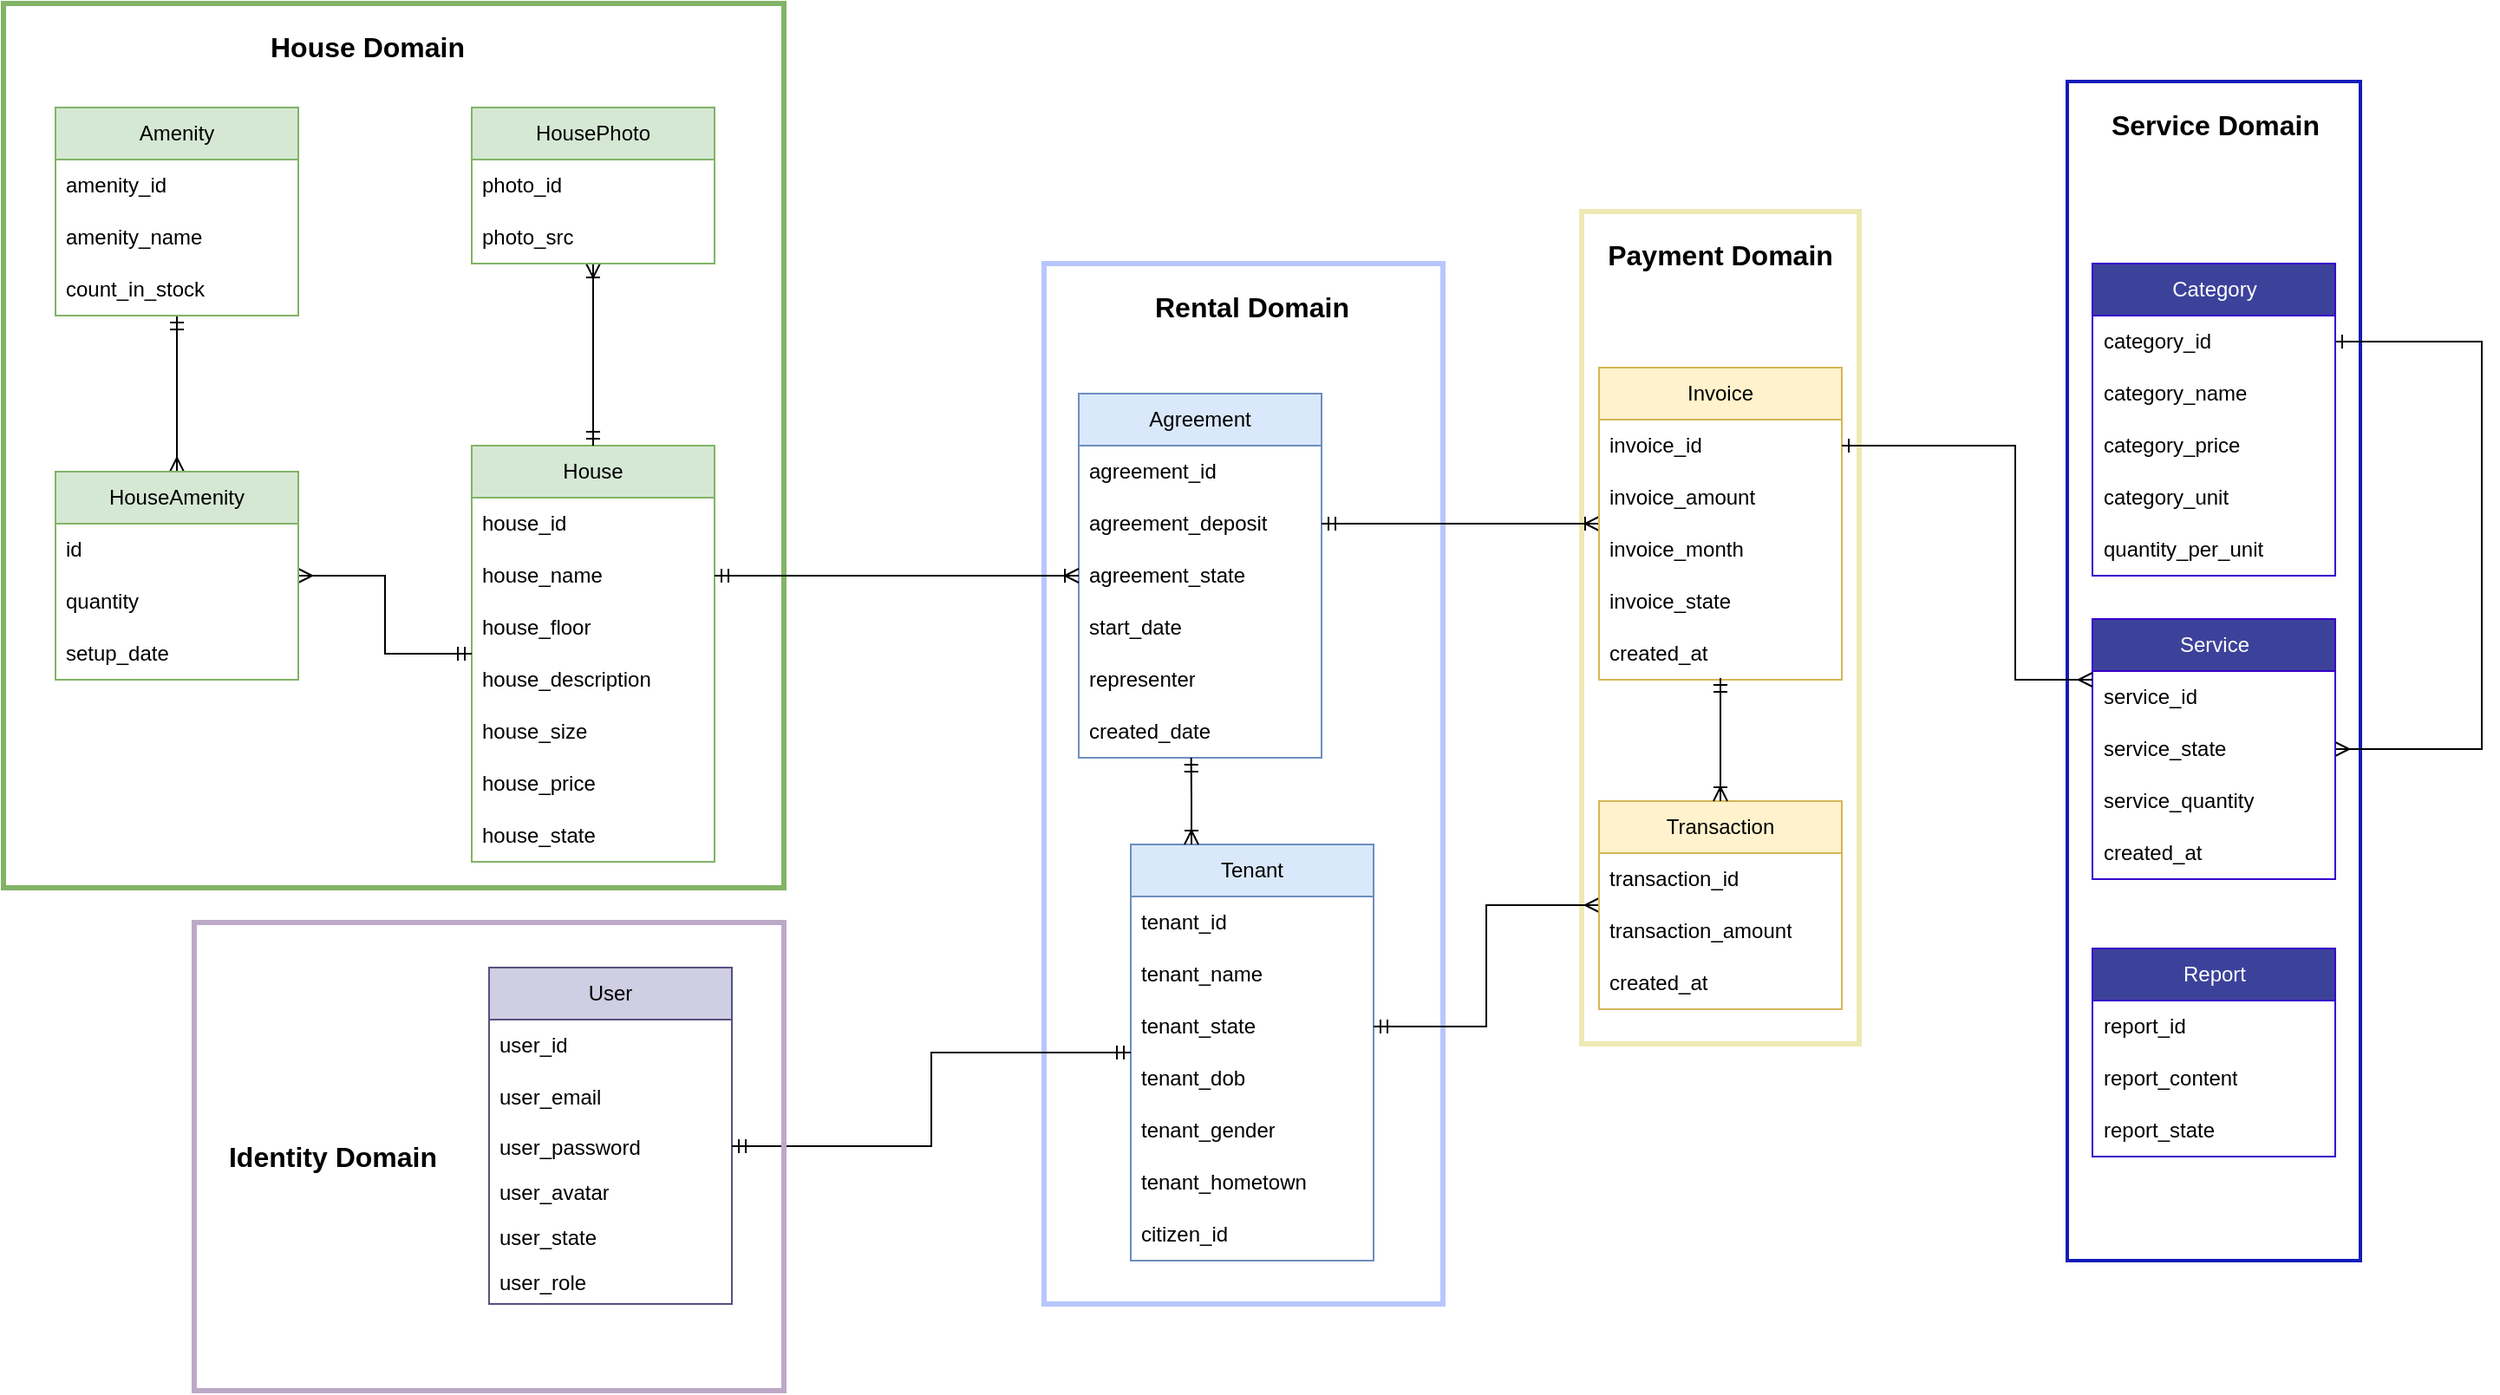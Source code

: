 <mxfile version="24.7.16">
  <diagram name="Trang-1" id="X8OQW3Ds7w9uzP3SV44F">
    <mxGraphModel dx="1290" dy="1786" grid="1" gridSize="10" guides="1" tooltips="1" connect="1" arrows="1" fold="1" page="1" pageScale="1" pageWidth="827" pageHeight="1169" math="0" shadow="0">
      <root>
        <mxCell id="0" />
        <mxCell id="1" parent="0" />
        <mxCell id="Hpprdal5ZbJSq59avDfg-80" value="" style="rounded=0;whiteSpace=wrap;html=1;fillColor=none;strokeWidth=3;strokeColor=#b8c6ff;" parent="1" vertex="1">
          <mxGeometry x="630" y="10" width="230" height="600" as="geometry" />
        </mxCell>
        <mxCell id="Hpprdal5ZbJSq59avDfg-74" value="" style="rounded=0;whiteSpace=wrap;html=1;fillColor=none;strokeColor=#82b366;strokeWidth=3;align=center;" parent="1" vertex="1">
          <mxGeometry x="30" y="-140" width="450" height="510" as="geometry" />
        </mxCell>
        <mxCell id="Hpprdal5ZbJSq59avDfg-76" value="" style="rounded=0;whiteSpace=wrap;html=1;gradientColor=none;fillColor=none;strokeWidth=3;strokeColor=#eee9b4;" parent="1" vertex="1">
          <mxGeometry x="940" y="-20" width="160" height="480" as="geometry" />
        </mxCell>
        <mxCell id="Hpprdal5ZbJSq59avDfg-1" value="User" style="swimlane;fontStyle=0;childLayout=stackLayout;horizontal=1;startSize=30;horizontalStack=0;resizeParent=1;resizeParentMax=0;resizeLast=0;collapsible=1;marginBottom=0;whiteSpace=wrap;html=1;fillColor=#d0cee2;strokeColor=#56517e;" parent="1" vertex="1">
          <mxGeometry x="310" y="416" width="140" height="194" as="geometry">
            <mxRectangle x="640" y="360" width="60" height="30" as="alternateBounds" />
          </mxGeometry>
        </mxCell>
        <mxCell id="Hpprdal5ZbJSq59avDfg-2" value="user_id&lt;span style=&quot;white-space: pre;&quot;&gt;&#x9;&lt;/span&gt;" style="text;strokeColor=none;fillColor=none;align=left;verticalAlign=middle;spacingLeft=4;spacingRight=4;overflow=hidden;points=[[0,0.5],[1,0.5]];portConstraint=eastwest;rotatable=0;whiteSpace=wrap;html=1;" parent="Hpprdal5ZbJSq59avDfg-1" vertex="1">
          <mxGeometry y="30" width="140" height="30" as="geometry" />
        </mxCell>
        <mxCell id="Hpprdal5ZbJSq59avDfg-3" value="user_email" style="text;strokeColor=none;fillColor=none;align=left;verticalAlign=middle;spacingLeft=4;spacingRight=4;overflow=hidden;points=[[0,0.5],[1,0.5]];portConstraint=eastwest;rotatable=0;whiteSpace=wrap;html=1;" parent="Hpprdal5ZbJSq59avDfg-1" vertex="1">
          <mxGeometry y="60" width="140" height="30" as="geometry" />
        </mxCell>
        <mxCell id="Hpprdal5ZbJSq59avDfg-9" value="user_password" style="text;strokeColor=none;fillColor=none;align=left;verticalAlign=top;spacingLeft=4;spacingRight=4;overflow=hidden;rotatable=0;points=[[0,0.5],[1,0.5]];portConstraint=eastwest;whiteSpace=wrap;html=1;" parent="Hpprdal5ZbJSq59avDfg-1" vertex="1">
          <mxGeometry y="90" width="140" height="26" as="geometry" />
        </mxCell>
        <mxCell id="Hpprdal5ZbJSq59avDfg-8" value="user_avatar" style="text;strokeColor=none;fillColor=none;align=left;verticalAlign=top;spacingLeft=4;spacingRight=4;overflow=hidden;rotatable=0;points=[[0,0.5],[1,0.5]];portConstraint=eastwest;whiteSpace=wrap;html=1;" parent="Hpprdal5ZbJSq59avDfg-1" vertex="1">
          <mxGeometry y="116" width="140" height="26" as="geometry" />
        </mxCell>
        <mxCell id="Hpprdal5ZbJSq59avDfg-7" value="user_state" style="text;strokeColor=none;fillColor=none;align=left;verticalAlign=top;spacingLeft=4;spacingRight=4;overflow=hidden;rotatable=0;points=[[0,0.5],[1,0.5]];portConstraint=eastwest;whiteSpace=wrap;html=1;" parent="Hpprdal5ZbJSq59avDfg-1" vertex="1">
          <mxGeometry y="142" width="140" height="26" as="geometry" />
        </mxCell>
        <mxCell id="Hpprdal5ZbJSq59avDfg-10" value="user_role" style="text;strokeColor=none;fillColor=none;align=left;verticalAlign=top;spacingLeft=4;spacingRight=4;overflow=hidden;rotatable=0;points=[[0,0.5],[1,0.5]];portConstraint=eastwest;whiteSpace=wrap;html=1;" parent="Hpprdal5ZbJSq59avDfg-1" vertex="1">
          <mxGeometry y="168" width="140" height="26" as="geometry" />
        </mxCell>
        <mxCell id="Hpprdal5ZbJSq59avDfg-11" value="Tenant" style="swimlane;fontStyle=0;childLayout=stackLayout;horizontal=1;startSize=30;horizontalStack=0;resizeParent=1;resizeParentMax=0;resizeLast=0;collapsible=1;marginBottom=0;whiteSpace=wrap;html=1;fillColor=#dae8fc;strokeColor=#6c8ebf;" parent="1" vertex="1">
          <mxGeometry x="680" y="345" width="140" height="240" as="geometry">
            <mxRectangle x="570" y="180" width="80" height="30" as="alternateBounds" />
          </mxGeometry>
        </mxCell>
        <mxCell id="Hpprdal5ZbJSq59avDfg-12" value="tenant_id" style="text;strokeColor=none;fillColor=none;align=left;verticalAlign=middle;spacingLeft=4;spacingRight=4;overflow=hidden;points=[[0,0.5],[1,0.5]];portConstraint=eastwest;rotatable=0;whiteSpace=wrap;html=1;" parent="Hpprdal5ZbJSq59avDfg-11" vertex="1">
          <mxGeometry y="30" width="140" height="30" as="geometry" />
        </mxCell>
        <mxCell id="Hpprdal5ZbJSq59avDfg-13" value="tenant_name" style="text;strokeColor=none;fillColor=none;align=left;verticalAlign=middle;spacingLeft=4;spacingRight=4;overflow=hidden;points=[[0,0.5],[1,0.5]];portConstraint=eastwest;rotatable=0;whiteSpace=wrap;html=1;" parent="Hpprdal5ZbJSq59avDfg-11" vertex="1">
          <mxGeometry y="60" width="140" height="30" as="geometry" />
        </mxCell>
        <mxCell id="Hpprdal5ZbJSq59avDfg-14" value="tenant_state" style="text;strokeColor=none;fillColor=none;align=left;verticalAlign=middle;spacingLeft=4;spacingRight=4;overflow=hidden;points=[[0,0.5],[1,0.5]];portConstraint=eastwest;rotatable=0;whiteSpace=wrap;html=1;" parent="Hpprdal5ZbJSq59avDfg-11" vertex="1">
          <mxGeometry y="90" width="140" height="30" as="geometry" />
        </mxCell>
        <mxCell id="Hpprdal5ZbJSq59avDfg-15" value="tenant_dob" style="text;strokeColor=none;fillColor=none;align=left;verticalAlign=middle;spacingLeft=4;spacingRight=4;overflow=hidden;points=[[0,0.5],[1,0.5]];portConstraint=eastwest;rotatable=0;whiteSpace=wrap;html=1;" parent="Hpprdal5ZbJSq59avDfg-11" vertex="1">
          <mxGeometry y="120" width="140" height="30" as="geometry" />
        </mxCell>
        <mxCell id="Hpprdal5ZbJSq59avDfg-19" value="tenant_gender" style="text;strokeColor=none;fillColor=none;align=left;verticalAlign=middle;spacingLeft=4;spacingRight=4;overflow=hidden;points=[[0,0.5],[1,0.5]];portConstraint=eastwest;rotatable=0;whiteSpace=wrap;html=1;" parent="Hpprdal5ZbJSq59avDfg-11" vertex="1">
          <mxGeometry y="150" width="140" height="30" as="geometry" />
        </mxCell>
        <mxCell id="Hpprdal5ZbJSq59avDfg-18" value="tenant_hometown" style="text;strokeColor=none;fillColor=none;align=left;verticalAlign=middle;spacingLeft=4;spacingRight=4;overflow=hidden;points=[[0,0.5],[1,0.5]];portConstraint=eastwest;rotatable=0;whiteSpace=wrap;html=1;" parent="Hpprdal5ZbJSq59avDfg-11" vertex="1">
          <mxGeometry y="180" width="140" height="30" as="geometry" />
        </mxCell>
        <mxCell id="Hpprdal5ZbJSq59avDfg-16" value="citizen_id" style="text;strokeColor=none;fillColor=none;align=left;verticalAlign=middle;spacingLeft=4;spacingRight=4;overflow=hidden;points=[[0,0.5],[1,0.5]];portConstraint=eastwest;rotatable=0;whiteSpace=wrap;html=1;" parent="Hpprdal5ZbJSq59avDfg-11" vertex="1">
          <mxGeometry y="210" width="140" height="30" as="geometry" />
        </mxCell>
        <mxCell id="Hpprdal5ZbJSq59avDfg-62" style="edgeStyle=orthogonalEdgeStyle;rounded=0;orthogonalLoop=1;jettySize=auto;html=1;endArrow=ERmany;endFill=0;startArrow=ERmandOne;startFill=0;" parent="1" source="Hpprdal5ZbJSq59avDfg-20" target="Hpprdal5ZbJSq59avDfg-39" edge="1">
          <mxGeometry relative="1" as="geometry" />
        </mxCell>
        <mxCell id="Hpprdal5ZbJSq59avDfg-20" value="Amenity" style="swimlane;fontStyle=0;childLayout=stackLayout;horizontal=1;startSize=30;horizontalStack=0;resizeParent=1;resizeParentMax=0;resizeLast=0;collapsible=1;marginBottom=0;whiteSpace=wrap;html=1;fillColor=#d5e8d4;strokeColor=#82b366;" parent="1" vertex="1">
          <mxGeometry x="60" y="-80" width="140" height="120" as="geometry">
            <mxRectangle x="70" y="320" width="80" height="30" as="alternateBounds" />
          </mxGeometry>
        </mxCell>
        <mxCell id="Hpprdal5ZbJSq59avDfg-21" value="amenity_id" style="text;strokeColor=none;fillColor=none;align=left;verticalAlign=middle;spacingLeft=4;spacingRight=4;overflow=hidden;points=[[0,0.5],[1,0.5]];portConstraint=eastwest;rotatable=0;whiteSpace=wrap;html=1;" parent="Hpprdal5ZbJSq59avDfg-20" vertex="1">
          <mxGeometry y="30" width="140" height="30" as="geometry" />
        </mxCell>
        <mxCell id="Hpprdal5ZbJSq59avDfg-22" value="amenity_name" style="text;strokeColor=none;fillColor=none;align=left;verticalAlign=middle;spacingLeft=4;spacingRight=4;overflow=hidden;points=[[0,0.5],[1,0.5]];portConstraint=eastwest;rotatable=0;whiteSpace=wrap;html=1;" parent="Hpprdal5ZbJSq59avDfg-20" vertex="1">
          <mxGeometry y="60" width="140" height="30" as="geometry" />
        </mxCell>
        <mxCell id="Hpprdal5ZbJSq59avDfg-23" value="count_in_stock" style="text;strokeColor=none;fillColor=none;align=left;verticalAlign=middle;spacingLeft=4;spacingRight=4;overflow=hidden;points=[[0,0.5],[1,0.5]];portConstraint=eastwest;rotatable=0;whiteSpace=wrap;html=1;" parent="Hpprdal5ZbJSq59avDfg-20" vertex="1">
          <mxGeometry y="90" width="140" height="30" as="geometry" />
        </mxCell>
        <mxCell id="Hpprdal5ZbJSq59avDfg-24" value="House" style="swimlane;fontStyle=0;childLayout=stackLayout;horizontal=1;startSize=30;horizontalStack=0;resizeParent=1;resizeParentMax=0;resizeLast=0;collapsible=1;marginBottom=0;whiteSpace=wrap;html=1;fillColor=#d5e8d4;strokeColor=#82b366;" parent="1" vertex="1">
          <mxGeometry x="300" y="115" width="140" height="240" as="geometry">
            <mxRectangle x="254" y="130" width="80" height="30" as="alternateBounds" />
          </mxGeometry>
        </mxCell>
        <mxCell id="Hpprdal5ZbJSq59avDfg-25" value="house_id" style="text;strokeColor=none;fillColor=none;align=left;verticalAlign=middle;spacingLeft=4;spacingRight=4;overflow=hidden;points=[[0,0.5],[1,0.5]];portConstraint=eastwest;rotatable=0;whiteSpace=wrap;html=1;" parent="Hpprdal5ZbJSq59avDfg-24" vertex="1">
          <mxGeometry y="30" width="140" height="30" as="geometry" />
        </mxCell>
        <mxCell id="Hpprdal5ZbJSq59avDfg-28" value="house_name" style="text;strokeColor=none;fillColor=none;align=left;verticalAlign=middle;spacingLeft=4;spacingRight=4;overflow=hidden;points=[[0,0.5],[1,0.5]];portConstraint=eastwest;rotatable=0;whiteSpace=wrap;html=1;" parent="Hpprdal5ZbJSq59avDfg-24" vertex="1">
          <mxGeometry y="60" width="140" height="30" as="geometry" />
        </mxCell>
        <mxCell id="kyHK2AAfNL7slA8X1gKB-1" value="house_floor" style="text;strokeColor=none;fillColor=none;align=left;verticalAlign=middle;spacingLeft=4;spacingRight=4;overflow=hidden;points=[[0,0.5],[1,0.5]];portConstraint=eastwest;rotatable=0;whiteSpace=wrap;html=1;" parent="Hpprdal5ZbJSq59avDfg-24" vertex="1">
          <mxGeometry y="90" width="140" height="30" as="geometry" />
        </mxCell>
        <mxCell id="kyHK2AAfNL7slA8X1gKB-3" value="house_description" style="text;strokeColor=none;fillColor=none;align=left;verticalAlign=middle;spacingLeft=4;spacingRight=4;overflow=hidden;points=[[0,0.5],[1,0.5]];portConstraint=eastwest;rotatable=0;whiteSpace=wrap;html=1;" parent="Hpprdal5ZbJSq59avDfg-24" vertex="1">
          <mxGeometry y="120" width="140" height="30" as="geometry" />
        </mxCell>
        <mxCell id="kyHK2AAfNL7slA8X1gKB-2" value="house_size" style="text;strokeColor=none;fillColor=none;align=left;verticalAlign=middle;spacingLeft=4;spacingRight=4;overflow=hidden;points=[[0,0.5],[1,0.5]];portConstraint=eastwest;rotatable=0;whiteSpace=wrap;html=1;" parent="Hpprdal5ZbJSq59avDfg-24" vertex="1">
          <mxGeometry y="150" width="140" height="30" as="geometry" />
        </mxCell>
        <mxCell id="Hpprdal5ZbJSq59avDfg-26" value="house_price" style="text;strokeColor=none;fillColor=none;align=left;verticalAlign=middle;spacingLeft=4;spacingRight=4;overflow=hidden;points=[[0,0.5],[1,0.5]];portConstraint=eastwest;rotatable=0;whiteSpace=wrap;html=1;" parent="Hpprdal5ZbJSq59avDfg-24" vertex="1">
          <mxGeometry y="180" width="140" height="30" as="geometry" />
        </mxCell>
        <mxCell id="Hpprdal5ZbJSq59avDfg-27" value="house_state" style="text;strokeColor=none;fillColor=none;align=left;verticalAlign=middle;spacingLeft=4;spacingRight=4;overflow=hidden;points=[[0,0.5],[1,0.5]];portConstraint=eastwest;rotatable=0;whiteSpace=wrap;html=1;" parent="Hpprdal5ZbJSq59avDfg-24" vertex="1">
          <mxGeometry y="210" width="140" height="30" as="geometry" />
        </mxCell>
        <mxCell id="Hpprdal5ZbJSq59avDfg-29" value="Agreement" style="swimlane;fontStyle=0;childLayout=stackLayout;horizontal=1;startSize=30;horizontalStack=0;resizeParent=1;resizeParentMax=0;resizeLast=0;collapsible=1;marginBottom=0;whiteSpace=wrap;html=1;fillColor=#dae8fc;strokeColor=#6c8ebf;" parent="1" vertex="1">
          <mxGeometry x="650" y="85" width="140" height="210" as="geometry">
            <mxRectangle x="680" y="60" width="100" height="30" as="alternateBounds" />
          </mxGeometry>
        </mxCell>
        <mxCell id="Hpprdal5ZbJSq59avDfg-30" value="agreement_id" style="text;strokeColor=none;fillColor=none;align=left;verticalAlign=middle;spacingLeft=4;spacingRight=4;overflow=hidden;points=[[0,0.5],[1,0.5]];portConstraint=eastwest;rotatable=0;whiteSpace=wrap;html=1;" parent="Hpprdal5ZbJSq59avDfg-29" vertex="1">
          <mxGeometry y="30" width="140" height="30" as="geometry" />
        </mxCell>
        <mxCell id="Hpprdal5ZbJSq59avDfg-31" value="agreement_deposit" style="text;strokeColor=none;fillColor=none;align=left;verticalAlign=middle;spacingLeft=4;spacingRight=4;overflow=hidden;points=[[0,0.5],[1,0.5]];portConstraint=eastwest;rotatable=0;whiteSpace=wrap;html=1;" parent="Hpprdal5ZbJSq59avDfg-29" vertex="1">
          <mxGeometry y="60" width="140" height="30" as="geometry" />
        </mxCell>
        <mxCell id="Hpprdal5ZbJSq59avDfg-32" value="agreement_state" style="text;strokeColor=none;fillColor=none;align=left;verticalAlign=middle;spacingLeft=4;spacingRight=4;overflow=hidden;points=[[0,0.5],[1,0.5]];portConstraint=eastwest;rotatable=0;whiteSpace=wrap;html=1;" parent="Hpprdal5ZbJSq59avDfg-29" vertex="1">
          <mxGeometry y="90" width="140" height="30" as="geometry" />
        </mxCell>
        <mxCell id="Hpprdal5ZbJSq59avDfg-33" value="start_date" style="text;strokeColor=none;fillColor=none;align=left;verticalAlign=middle;spacingLeft=4;spacingRight=4;overflow=hidden;points=[[0,0.5],[1,0.5]];portConstraint=eastwest;rotatable=0;whiteSpace=wrap;html=1;" parent="Hpprdal5ZbJSq59avDfg-29" vertex="1">
          <mxGeometry y="120" width="140" height="30" as="geometry" />
        </mxCell>
        <mxCell id="qksFohLkqDUg258VUUEm-1" value="representer" style="text;strokeColor=none;fillColor=none;align=left;verticalAlign=middle;spacingLeft=4;spacingRight=4;overflow=hidden;points=[[0,0.5],[1,0.5]];portConstraint=eastwest;rotatable=0;whiteSpace=wrap;html=1;" parent="Hpprdal5ZbJSq59avDfg-29" vertex="1">
          <mxGeometry y="150" width="140" height="30" as="geometry" />
        </mxCell>
        <mxCell id="Hpprdal5ZbJSq59avDfg-34" value="created_date" style="text;strokeColor=none;fillColor=none;align=left;verticalAlign=middle;spacingLeft=4;spacingRight=4;overflow=hidden;points=[[0,0.5],[1,0.5]];portConstraint=eastwest;rotatable=0;whiteSpace=wrap;html=1;" parent="Hpprdal5ZbJSq59avDfg-29" vertex="1">
          <mxGeometry y="180" width="140" height="30" as="geometry" />
        </mxCell>
        <mxCell id="Hpprdal5ZbJSq59avDfg-61" style="edgeStyle=orthogonalEdgeStyle;rounded=0;orthogonalLoop=1;jettySize=auto;html=1;endArrow=ERmandOne;endFill=0;startArrow=ERmany;startFill=0;" parent="1" source="Hpprdal5ZbJSq59avDfg-39" target="Hpprdal5ZbJSq59avDfg-24" edge="1">
          <mxGeometry relative="1" as="geometry" />
        </mxCell>
        <mxCell id="Hpprdal5ZbJSq59avDfg-39" value="HouseAmenity" style="swimlane;fontStyle=0;childLayout=stackLayout;horizontal=1;startSize=30;horizontalStack=0;resizeParent=1;resizeParentMax=0;resizeLast=0;collapsible=1;marginBottom=0;whiteSpace=wrap;html=1;fillColor=#d5e8d4;strokeColor=#82b366;" parent="1" vertex="1">
          <mxGeometry x="60" y="130" width="140" height="120" as="geometry">
            <mxRectangle x="60" y="130" width="120" height="30" as="alternateBounds" />
          </mxGeometry>
        </mxCell>
        <mxCell id="Hpprdal5ZbJSq59avDfg-40" value="id" style="text;strokeColor=none;fillColor=none;align=left;verticalAlign=middle;spacingLeft=4;spacingRight=4;overflow=hidden;points=[[0,0.5],[1,0.5]];portConstraint=eastwest;rotatable=0;whiteSpace=wrap;html=1;" parent="Hpprdal5ZbJSq59avDfg-39" vertex="1">
          <mxGeometry y="30" width="140" height="30" as="geometry" />
        </mxCell>
        <mxCell id="Hpprdal5ZbJSq59avDfg-44" value="quantity" style="text;strokeColor=none;fillColor=none;align=left;verticalAlign=middle;spacingLeft=4;spacingRight=4;overflow=hidden;points=[[0,0.5],[1,0.5]];portConstraint=eastwest;rotatable=0;whiteSpace=wrap;html=1;" parent="Hpprdal5ZbJSq59avDfg-39" vertex="1">
          <mxGeometry y="60" width="140" height="30" as="geometry" />
        </mxCell>
        <mxCell id="Hpprdal5ZbJSq59avDfg-43" value="setup_date" style="text;strokeColor=none;fillColor=none;align=left;verticalAlign=middle;spacingLeft=4;spacingRight=4;overflow=hidden;points=[[0,0.5],[1,0.5]];portConstraint=eastwest;rotatable=0;whiteSpace=wrap;html=1;" parent="Hpprdal5ZbJSq59avDfg-39" vertex="1">
          <mxGeometry y="90" width="140" height="30" as="geometry" />
        </mxCell>
        <mxCell id="Hpprdal5ZbJSq59avDfg-63" style="edgeStyle=orthogonalEdgeStyle;rounded=0;orthogonalLoop=1;jettySize=auto;html=1;endArrow=ERmandOne;endFill=0;startArrow=ERoneToMany;startFill=0;" parent="1" source="Hpprdal5ZbJSq59avDfg-45" target="Hpprdal5ZbJSq59avDfg-24" edge="1">
          <mxGeometry relative="1" as="geometry" />
        </mxCell>
        <mxCell id="Hpprdal5ZbJSq59avDfg-45" value="HousePhoto" style="swimlane;fontStyle=0;childLayout=stackLayout;horizontal=1;startSize=30;horizontalStack=0;resizeParent=1;resizeParentMax=0;resizeLast=0;collapsible=1;marginBottom=0;whiteSpace=wrap;html=1;fillColor=#d5e8d4;strokeColor=#82b366;" parent="1" vertex="1">
          <mxGeometry x="300" y="-80" width="140" height="90" as="geometry">
            <mxRectangle x="315" y="-70" width="110" height="30" as="alternateBounds" />
          </mxGeometry>
        </mxCell>
        <mxCell id="Hpprdal5ZbJSq59avDfg-46" value="photo_id" style="text;strokeColor=none;fillColor=none;align=left;verticalAlign=middle;spacingLeft=4;spacingRight=4;overflow=hidden;points=[[0,0.5],[1,0.5]];portConstraint=eastwest;rotatable=0;whiteSpace=wrap;html=1;" parent="Hpprdal5ZbJSq59avDfg-45" vertex="1">
          <mxGeometry y="30" width="140" height="30" as="geometry" />
        </mxCell>
        <mxCell id="Hpprdal5ZbJSq59avDfg-47" value="photo_src" style="text;strokeColor=none;fillColor=none;align=left;verticalAlign=middle;spacingLeft=4;spacingRight=4;overflow=hidden;points=[[0,0.5],[1,0.5]];portConstraint=eastwest;rotatable=0;whiteSpace=wrap;html=1;" parent="Hpprdal5ZbJSq59avDfg-45" vertex="1">
          <mxGeometry y="60" width="140" height="30" as="geometry" />
        </mxCell>
        <mxCell id="Hpprdal5ZbJSq59avDfg-70" style="edgeStyle=orthogonalEdgeStyle;rounded=0;orthogonalLoop=1;jettySize=auto;html=1;endArrow=ERmandOne;endFill=0;startArrow=ERoneToMany;startFill=0;entryX=1;entryY=0.5;entryDx=0;entryDy=0;" parent="1" source="Hpprdal5ZbJSq59avDfg-49" target="Hpprdal5ZbJSq59avDfg-31" edge="1">
          <mxGeometry relative="1" as="geometry" />
        </mxCell>
        <mxCell id="Hpprdal5ZbJSq59avDfg-49" value="Invoice" style="swimlane;fontStyle=0;childLayout=stackLayout;horizontal=1;startSize=30;horizontalStack=0;resizeParent=1;resizeParentMax=0;resizeLast=0;collapsible=1;marginBottom=0;whiteSpace=wrap;html=1;fillColor=#fff2cc;strokeColor=#d6b656;" parent="1" vertex="1">
          <mxGeometry x="950" y="70" width="140" height="180" as="geometry">
            <mxRectangle x="520" y="420" width="80" height="30" as="alternateBounds" />
          </mxGeometry>
        </mxCell>
        <mxCell id="Hpprdal5ZbJSq59avDfg-50" value="invoice_id" style="text;strokeColor=none;fillColor=none;align=left;verticalAlign=middle;spacingLeft=4;spacingRight=4;overflow=hidden;points=[[0,0.5],[1,0.5]];portConstraint=eastwest;rotatable=0;whiteSpace=wrap;html=1;" parent="Hpprdal5ZbJSq59avDfg-49" vertex="1">
          <mxGeometry y="30" width="140" height="30" as="geometry" />
        </mxCell>
        <mxCell id="Hpprdal5ZbJSq59avDfg-51" value="invoice_amount" style="text;strokeColor=none;fillColor=none;align=left;verticalAlign=middle;spacingLeft=4;spacingRight=4;overflow=hidden;points=[[0,0.5],[1,0.5]];portConstraint=eastwest;rotatable=0;whiteSpace=wrap;html=1;" parent="Hpprdal5ZbJSq59avDfg-49" vertex="1">
          <mxGeometry y="60" width="140" height="30" as="geometry" />
        </mxCell>
        <mxCell id="Hpprdal5ZbJSq59avDfg-52" value="invoice_month" style="text;strokeColor=none;fillColor=none;align=left;verticalAlign=middle;spacingLeft=4;spacingRight=4;overflow=hidden;points=[[0,0.5],[1,0.5]];portConstraint=eastwest;rotatable=0;whiteSpace=wrap;html=1;" parent="Hpprdal5ZbJSq59avDfg-49" vertex="1">
          <mxGeometry y="90" width="140" height="30" as="geometry" />
        </mxCell>
        <mxCell id="Hpprdal5ZbJSq59avDfg-53" value="invoice_state" style="text;strokeColor=none;fillColor=none;align=left;verticalAlign=middle;spacingLeft=4;spacingRight=4;overflow=hidden;points=[[0,0.5],[1,0.5]];portConstraint=eastwest;rotatable=0;whiteSpace=wrap;html=1;" parent="Hpprdal5ZbJSq59avDfg-49" vertex="1">
          <mxGeometry y="120" width="140" height="30" as="geometry" />
        </mxCell>
        <mxCell id="Hpprdal5ZbJSq59avDfg-54" value="created_at" style="text;strokeColor=none;fillColor=none;align=left;verticalAlign=middle;spacingLeft=4;spacingRight=4;overflow=hidden;points=[[0,0.5],[1,0.5]];portConstraint=eastwest;rotatable=0;whiteSpace=wrap;html=1;" parent="Hpprdal5ZbJSq59avDfg-49" vertex="1">
          <mxGeometry y="150" width="140" height="30" as="geometry" />
        </mxCell>
        <mxCell id="Hpprdal5ZbJSq59avDfg-72" style="edgeStyle=orthogonalEdgeStyle;rounded=0;orthogonalLoop=1;jettySize=auto;html=1;endArrow=ERmandOne;endFill=0;startArrow=ERmany;startFill=0;" parent="1" source="Hpprdal5ZbJSq59avDfg-55" target="Hpprdal5ZbJSq59avDfg-14" edge="1">
          <mxGeometry relative="1" as="geometry" />
        </mxCell>
        <mxCell id="Hpprdal5ZbJSq59avDfg-55" value="Transaction" style="swimlane;fontStyle=0;childLayout=stackLayout;horizontal=1;startSize=30;horizontalStack=0;resizeParent=1;resizeParentMax=0;resizeLast=0;collapsible=1;marginBottom=0;whiteSpace=wrap;html=1;fillColor=#fff2cc;strokeColor=#d6b656;" parent="1" vertex="1">
          <mxGeometry x="950" y="320" width="140" height="120" as="geometry">
            <mxRectangle x="990" y="300" width="100" height="30" as="alternateBounds" />
          </mxGeometry>
        </mxCell>
        <mxCell id="Hpprdal5ZbJSq59avDfg-56" value="transaction_id" style="text;strokeColor=none;fillColor=none;align=left;verticalAlign=middle;spacingLeft=4;spacingRight=4;overflow=hidden;points=[[0,0.5],[1,0.5]];portConstraint=eastwest;rotatable=0;whiteSpace=wrap;html=1;" parent="Hpprdal5ZbJSq59avDfg-55" vertex="1">
          <mxGeometry y="30" width="140" height="30" as="geometry" />
        </mxCell>
        <mxCell id="Hpprdal5ZbJSq59avDfg-57" value="transaction_amount" style="text;strokeColor=none;fillColor=none;align=left;verticalAlign=middle;spacingLeft=4;spacingRight=4;overflow=hidden;points=[[0,0.5],[1,0.5]];portConstraint=eastwest;rotatable=0;whiteSpace=wrap;html=1;" parent="Hpprdal5ZbJSq59avDfg-55" vertex="1">
          <mxGeometry y="60" width="140" height="30" as="geometry" />
        </mxCell>
        <mxCell id="Hpprdal5ZbJSq59avDfg-58" value="created_at" style="text;strokeColor=none;fillColor=none;align=left;verticalAlign=middle;spacingLeft=4;spacingRight=4;overflow=hidden;points=[[0,0.5],[1,0.5]];portConstraint=eastwest;rotatable=0;whiteSpace=wrap;html=1;" parent="Hpprdal5ZbJSq59avDfg-55" vertex="1">
          <mxGeometry y="90" width="140" height="30" as="geometry" />
        </mxCell>
        <mxCell id="Hpprdal5ZbJSq59avDfg-66" style="edgeStyle=orthogonalEdgeStyle;rounded=0;orthogonalLoop=1;jettySize=auto;html=1;endArrow=ERmandOne;endFill=0;startArrow=ERmandOne;startFill=0;entryX=1;entryY=0.5;entryDx=0;entryDy=0;" parent="1" source="Hpprdal5ZbJSq59avDfg-11" target="Hpprdal5ZbJSq59avDfg-9" edge="1">
          <mxGeometry relative="1" as="geometry">
            <mxPoint x="660" y="549" as="sourcePoint" />
            <mxPoint x="210" y="497" as="targetPoint" />
            <Array as="points" />
          </mxGeometry>
        </mxCell>
        <mxCell id="Hpprdal5ZbJSq59avDfg-67" style="edgeStyle=orthogonalEdgeStyle;rounded=0;orthogonalLoop=1;jettySize=auto;html=1;endArrow=ERmandOne;endFill=0;startArrow=ERoneToMany;startFill=0;" parent="1" source="Hpprdal5ZbJSq59avDfg-32" target="Hpprdal5ZbJSq59avDfg-28" edge="1">
          <mxGeometry relative="1" as="geometry" />
        </mxCell>
        <mxCell id="Hpprdal5ZbJSq59avDfg-68" style="edgeStyle=orthogonalEdgeStyle;rounded=0;orthogonalLoop=1;jettySize=auto;html=1;endArrow=ERmandOne;endFill=0;startArrow=ERoneToMany;startFill=0;exitX=0.25;exitY=0;exitDx=0;exitDy=0;entryX=0.463;entryY=1;entryDx=0;entryDy=0;entryPerimeter=0;" parent="1" source="Hpprdal5ZbJSq59avDfg-11" target="Hpprdal5ZbJSq59avDfg-34" edge="1">
          <mxGeometry relative="1" as="geometry">
            <mxPoint x="727" y="260" as="targetPoint" />
          </mxGeometry>
        </mxCell>
        <mxCell id="Hpprdal5ZbJSq59avDfg-73" style="edgeStyle=orthogonalEdgeStyle;rounded=0;orthogonalLoop=1;jettySize=auto;html=1;entryX=0.5;entryY=0.967;entryDx=0;entryDy=0;entryPerimeter=0;endArrow=ERmandOne;endFill=0;startArrow=ERoneToMany;startFill=0;" parent="1" source="Hpprdal5ZbJSq59avDfg-55" target="Hpprdal5ZbJSq59avDfg-54" edge="1">
          <mxGeometry relative="1" as="geometry" />
        </mxCell>
        <mxCell id="Hpprdal5ZbJSq59avDfg-85" value="House Domain" style="text;html=1;align=center;verticalAlign=middle;whiteSpace=wrap;rounded=0;fontStyle=1;fontSize=16;" parent="1" vertex="1">
          <mxGeometry x="170" y="-130" width="140" height="30" as="geometry" />
        </mxCell>
        <mxCell id="Hpprdal5ZbJSq59avDfg-86" value="Rental Domain" style="text;html=1;align=center;verticalAlign=middle;whiteSpace=wrap;rounded=0;fontStyle=1;fontSize=16;" parent="1" vertex="1">
          <mxGeometry x="680" y="20" width="140" height="30" as="geometry" />
        </mxCell>
        <mxCell id="Hpprdal5ZbJSq59avDfg-87" value="" style="rounded=0;whiteSpace=wrap;html=1;fillColor=none;strokeColor=#bca9c7;strokeWidth=3;" parent="1" vertex="1">
          <mxGeometry x="140" y="390" width="340" height="270" as="geometry" />
        </mxCell>
        <mxCell id="Hpprdal5ZbJSq59avDfg-88" value="Identity Domain" style="text;html=1;align=center;verticalAlign=middle;whiteSpace=wrap;rounded=0;fontStyle=1;fontSize=16;" parent="1" vertex="1">
          <mxGeometry x="150" y="510" width="140" height="30" as="geometry" />
        </mxCell>
        <mxCell id="Hpprdal5ZbJSq59avDfg-91" value="Payment Domain" style="text;html=1;align=center;verticalAlign=middle;whiteSpace=wrap;rounded=0;fontStyle=1;fontSize=16;" parent="1" vertex="1">
          <mxGeometry x="950" y="-10" width="140" height="30" as="geometry" />
        </mxCell>
        <mxCell id="S0lXTTv3WJtnGuvIaPnU-1" value="" style="rounded=0;whiteSpace=wrap;html=1;fillColor=none;strokeWidth=2;strokeColor=#111CB8;" parent="1" vertex="1">
          <mxGeometry x="1220" y="-95" width="169" height="680" as="geometry" />
        </mxCell>
        <mxCell id="S0lXTTv3WJtnGuvIaPnU-23" style="edgeStyle=orthogonalEdgeStyle;rounded=0;orthogonalLoop=1;jettySize=auto;html=1;endArrow=ERmany;endFill=0;startArrow=ERone;startFill=0;exitX=1;exitY=0.5;exitDx=0;exitDy=0;" parent="1" source="S0lXTTv3WJtnGuvIaPnU-4" edge="1">
          <mxGeometry relative="1" as="geometry">
            <mxPoint x="1374.5" y="290" as="targetPoint" />
            <Array as="points">
              <mxPoint x="1459" y="55" />
              <mxPoint x="1459" y="290" />
            </Array>
          </mxGeometry>
        </mxCell>
        <mxCell id="S0lXTTv3WJtnGuvIaPnU-3" value="Category" style="swimlane;fontStyle=0;childLayout=stackLayout;horizontal=1;startSize=30;horizontalStack=0;resizeParent=1;resizeParentMax=0;resizeLast=0;collapsible=1;marginBottom=0;whiteSpace=wrap;html=1;fillColor=#3c429a;fontColor=#ffffff;strokeColor=#3700CC;fillStyle=auto;" parent="1" vertex="1">
          <mxGeometry x="1234.5" y="10" width="140" height="180" as="geometry" />
        </mxCell>
        <mxCell id="S0lXTTv3WJtnGuvIaPnU-4" value="category_id" style="text;strokeColor=none;fillColor=none;align=left;verticalAlign=middle;spacingLeft=4;spacingRight=4;overflow=hidden;points=[[0,0.5],[1,0.5]];portConstraint=eastwest;rotatable=0;whiteSpace=wrap;html=1;" parent="S0lXTTv3WJtnGuvIaPnU-3" vertex="1">
          <mxGeometry y="30" width="140" height="30" as="geometry" />
        </mxCell>
        <mxCell id="S0lXTTv3WJtnGuvIaPnU-25" value="category_name" style="text;strokeColor=none;fillColor=none;align=left;verticalAlign=middle;spacingLeft=4;spacingRight=4;overflow=hidden;points=[[0,0.5],[1,0.5]];portConstraint=eastwest;rotatable=0;whiteSpace=wrap;html=1;" parent="S0lXTTv3WJtnGuvIaPnU-3" vertex="1">
          <mxGeometry y="60" width="140" height="30" as="geometry" />
        </mxCell>
        <mxCell id="S0lXTTv3WJtnGuvIaPnU-5" value="category_price" style="text;strokeColor=none;fillColor=none;align=left;verticalAlign=middle;spacingLeft=4;spacingRight=4;overflow=hidden;points=[[0,0.5],[1,0.5]];portConstraint=eastwest;rotatable=0;whiteSpace=wrap;html=1;" parent="S0lXTTv3WJtnGuvIaPnU-3" vertex="1">
          <mxGeometry y="90" width="140" height="30" as="geometry" />
        </mxCell>
        <mxCell id="S0lXTTv3WJtnGuvIaPnU-6" value="category_unit" style="text;strokeColor=none;fillColor=none;align=left;verticalAlign=middle;spacingLeft=4;spacingRight=4;overflow=hidden;points=[[0,0.5],[1,0.5]];portConstraint=eastwest;rotatable=0;whiteSpace=wrap;html=1;" parent="S0lXTTv3WJtnGuvIaPnU-3" vertex="1">
          <mxGeometry y="120" width="140" height="30" as="geometry" />
        </mxCell>
        <mxCell id="S0lXTTv3WJtnGuvIaPnU-26" value="quantity_per_unit" style="text;strokeColor=none;fillColor=none;align=left;verticalAlign=middle;spacingLeft=4;spacingRight=4;overflow=hidden;points=[[0,0.5],[1,0.5]];portConstraint=eastwest;rotatable=0;whiteSpace=wrap;html=1;" parent="S0lXTTv3WJtnGuvIaPnU-3" vertex="1">
          <mxGeometry y="150" width="140" height="30" as="geometry" />
        </mxCell>
        <mxCell id="S0lXTTv3WJtnGuvIaPnU-8" value="Service Domain" style="text;html=1;align=center;verticalAlign=middle;resizable=0;points=[];autosize=1;strokeColor=none;fillColor=none;fontSize=16;fontStyle=1" parent="1" vertex="1">
          <mxGeometry x="1234.5" y="-85" width="140" height="30" as="geometry" />
        </mxCell>
        <mxCell id="S0lXTTv3WJtnGuvIaPnU-9" value="Service" style="swimlane;fontStyle=0;childLayout=stackLayout;horizontal=1;startSize=30;horizontalStack=0;resizeParent=1;resizeParentMax=0;resizeLast=0;collapsible=1;marginBottom=0;whiteSpace=wrap;html=1;fillColor=#3c429a;fontColor=#ffffff;strokeColor=#3700CC;fillStyle=auto;" parent="1" vertex="1">
          <mxGeometry x="1234.5" y="215" width="140" height="150" as="geometry" />
        </mxCell>
        <mxCell id="S0lXTTv3WJtnGuvIaPnU-10" value="service_id" style="text;strokeColor=none;fillColor=none;align=left;verticalAlign=middle;spacingLeft=4;spacingRight=4;overflow=hidden;points=[[0,0.5],[1,0.5]];portConstraint=eastwest;rotatable=0;whiteSpace=wrap;html=1;" parent="S0lXTTv3WJtnGuvIaPnU-9" vertex="1">
          <mxGeometry y="30" width="140" height="30" as="geometry" />
        </mxCell>
        <mxCell id="S0lXTTv3WJtnGuvIaPnU-24" value="service_state" style="text;strokeColor=none;fillColor=none;align=left;verticalAlign=middle;spacingLeft=4;spacingRight=4;overflow=hidden;points=[[0,0.5],[1,0.5]];portConstraint=eastwest;rotatable=0;whiteSpace=wrap;html=1;" parent="S0lXTTv3WJtnGuvIaPnU-9" vertex="1">
          <mxGeometry y="60" width="140" height="30" as="geometry" />
        </mxCell>
        <mxCell id="S0lXTTv3WJtnGuvIaPnU-13" value="service_quantity" style="text;strokeColor=none;fillColor=none;align=left;verticalAlign=middle;spacingLeft=4;spacingRight=4;overflow=hidden;points=[[0,0.5],[1,0.5]];portConstraint=eastwest;rotatable=0;whiteSpace=wrap;html=1;" parent="S0lXTTv3WJtnGuvIaPnU-9" vertex="1">
          <mxGeometry y="90" width="140" height="30" as="geometry" />
        </mxCell>
        <mxCell id="S0lXTTv3WJtnGuvIaPnU-14" value="created_at" style="text;strokeColor=none;fillColor=none;align=left;verticalAlign=middle;spacingLeft=4;spacingRight=4;overflow=hidden;points=[[0,0.5],[1,0.5]];portConstraint=eastwest;rotatable=0;whiteSpace=wrap;html=1;" parent="S0lXTTv3WJtnGuvIaPnU-9" vertex="1">
          <mxGeometry y="120" width="140" height="30" as="geometry" />
        </mxCell>
        <mxCell id="S0lXTTv3WJtnGuvIaPnU-16" value="Report" style="swimlane;fontStyle=0;childLayout=stackLayout;horizontal=1;startSize=30;horizontalStack=0;resizeParent=1;resizeParentMax=0;resizeLast=0;collapsible=1;marginBottom=0;whiteSpace=wrap;html=1;fillColor=#3c429a;fontColor=#ffffff;strokeColor=#3700CC;fillStyle=auto;" parent="1" vertex="1">
          <mxGeometry x="1234.5" y="405" width="140" height="120" as="geometry" />
        </mxCell>
        <mxCell id="S0lXTTv3WJtnGuvIaPnU-17" value="report_id" style="text;strokeColor=none;fillColor=none;align=left;verticalAlign=middle;spacingLeft=4;spacingRight=4;overflow=hidden;points=[[0,0.5],[1,0.5]];portConstraint=eastwest;rotatable=0;whiteSpace=wrap;html=1;" parent="S0lXTTv3WJtnGuvIaPnU-16" vertex="1">
          <mxGeometry y="30" width="140" height="30" as="geometry" />
        </mxCell>
        <mxCell id="S0lXTTv3WJtnGuvIaPnU-18" value="report_content" style="text;strokeColor=none;fillColor=none;align=left;verticalAlign=middle;spacingLeft=4;spacingRight=4;overflow=hidden;points=[[0,0.5],[1,0.5]];portConstraint=eastwest;rotatable=0;whiteSpace=wrap;html=1;" parent="S0lXTTv3WJtnGuvIaPnU-16" vertex="1">
          <mxGeometry y="60" width="140" height="30" as="geometry" />
        </mxCell>
        <mxCell id="S0lXTTv3WJtnGuvIaPnU-19" value="report_state" style="text;strokeColor=none;fillColor=none;align=left;verticalAlign=middle;spacingLeft=4;spacingRight=4;overflow=hidden;points=[[0,0.5],[1,0.5]];portConstraint=eastwest;rotatable=0;whiteSpace=wrap;html=1;" parent="S0lXTTv3WJtnGuvIaPnU-16" vertex="1">
          <mxGeometry y="90" width="140" height="30" as="geometry" />
        </mxCell>
        <mxCell id="S0lXTTv3WJtnGuvIaPnU-22" style="edgeStyle=orthogonalEdgeStyle;rounded=0;orthogonalLoop=1;jettySize=auto;html=1;endArrow=ERmany;endFill=0;startArrow=ERone;startFill=0;" parent="1" source="Hpprdal5ZbJSq59avDfg-50" target="S0lXTTv3WJtnGuvIaPnU-10" edge="1">
          <mxGeometry relative="1" as="geometry">
            <mxPoint x="1255.5" y="155" as="targetPoint" />
            <Array as="points">
              <mxPoint x="1190" y="115" />
              <mxPoint x="1190" y="250" />
            </Array>
          </mxGeometry>
        </mxCell>
      </root>
    </mxGraphModel>
  </diagram>
</mxfile>
